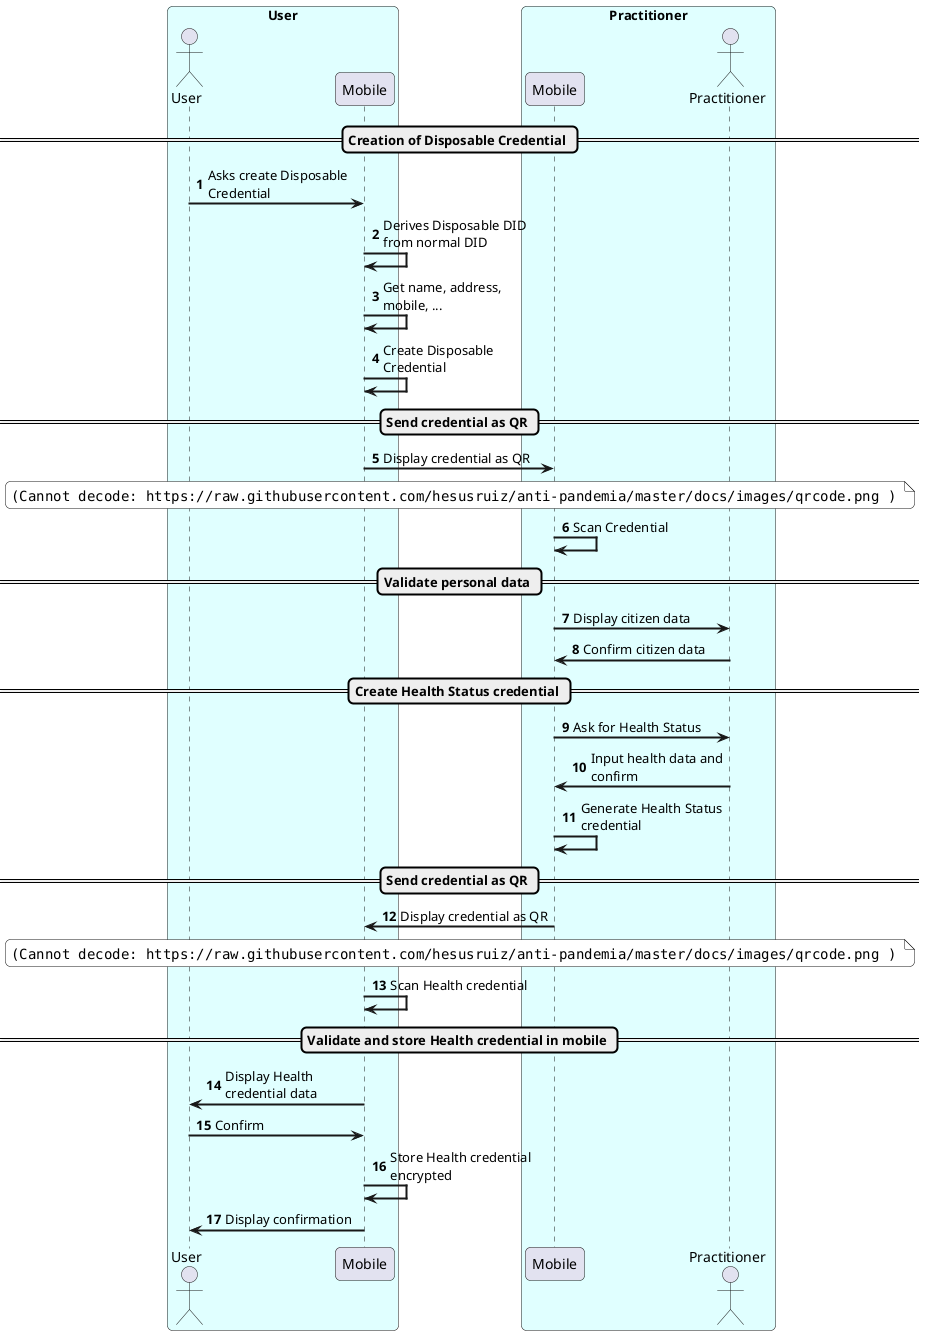 @startuml practitioner

autonumber
skinparam sequenceArrowThickness 2
skinparam roundcorner 10
skinparam maxmessagesize 150

box "User" #LightCyan
  actor User as U
  participant "Mobile" as MU
end box

box "Practitioner" #LightCyan
  participant "Mobile" as MP
  actor Practitioner as P
end box

== Creation of Disposable Credential ==
U -> MU: Asks create Disposable Credential
MU -> MU: Derives Disposable DID from normal DID

MU -> MU: Get name, address, mobile, ...
MU -> MU: Create Disposable Credential

== Send credential as QR ==
MU -> MP: Display credential as QR
note over MU, MP #white
    <img:https://raw.githubusercontent.com/hesusruiz/anti-pandemia/master/docs/images/qrcode.png {scale=0.2}> 
end note

MP -> MP: Scan Credential

== Validate personal data ==
MP -> P: Display citizen data
P -> MP: Confirm citizen data

== Create Health Status credential ==
MP -> P: Ask for Health Status
P -> MP: Input health data and confirm
MP -> MP: Generate Health Status credential

== Send credential as QR ==
MP -> MU: Display credential as QR
note over MU, MP #white
    <img:https://raw.githubusercontent.com/hesusruiz/anti-pandemia/master/docs/images/qrcode.png {scale=0.2}> 
end note

MU -> MU: Scan Health credential

== Validate and store Health credential in mobile ==
MU -> U: Display Health credential data
U -> MU: Confirm

MU -> MU: Store Health credential encrypted
MU -> U: Display confirmation

@enduml